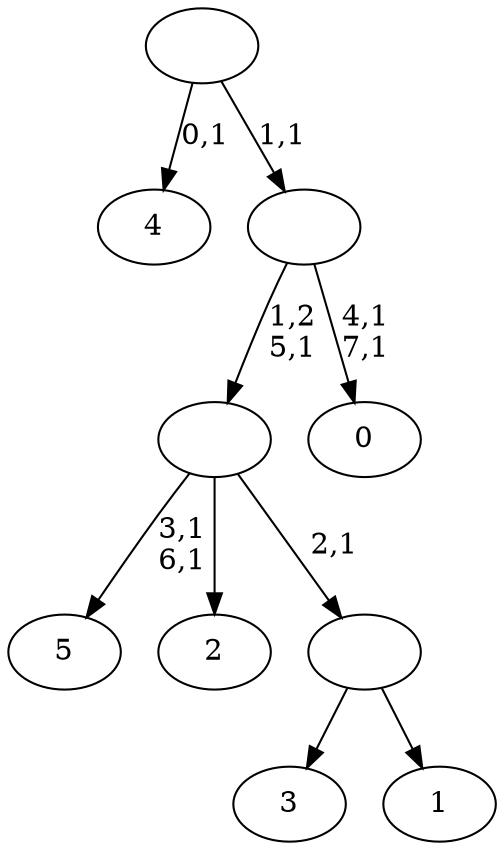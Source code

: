 digraph T {
	14 [label="5"]
	11 [label="4"]
	9 [label="3"]
	8 [label="2"]
	7 [label="1"]
	6 [label=""]
	5 [label=""]
	4 [label="0"]
	1 [label=""]
	0 [label=""]
	6 -> 9 [label=""]
	6 -> 7 [label=""]
	5 -> 14 [label="3,1\n6,1"]
	5 -> 8 [label=""]
	5 -> 6 [label="2,1"]
	1 -> 4 [label="4,1\n7,1"]
	1 -> 5 [label="1,2\n5,1"]
	0 -> 11 [label="0,1"]
	0 -> 1 [label="1,1"]
}
